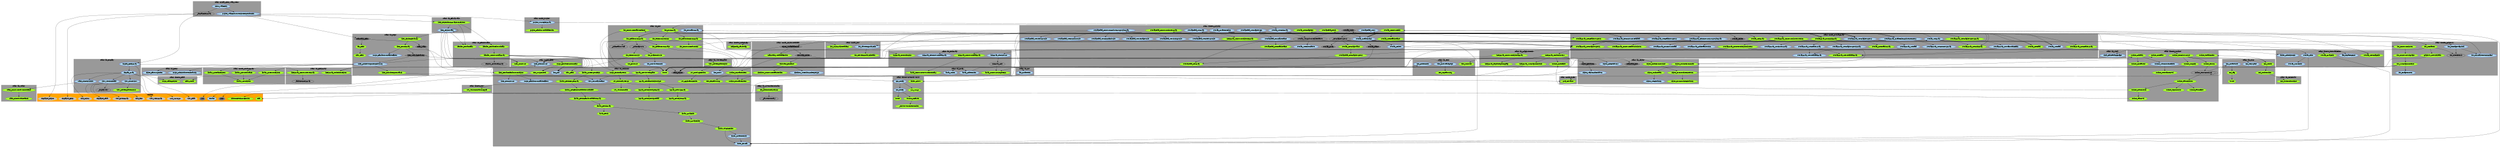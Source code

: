 digraph "dot_FromArray" {	graph [		clusterrank="true"		size="31.2500,31.2500"	];		subgraph "pf" {		node [];			n54 [label="_displayView" URL="_displayView%2Cpf%2Cstack+%22lib_Display%22%2C1"];		n120 [label="dot_CheckResult" URL="dot_CheckResult%2Cpf%2Cstack+%22libOPN_GraphViz%22%2C1"];		n163 [label="_GetGraphProperty" URL="_GetGraphProperty%2Cpf%2Cstack+%22libOPN_Overlay%22%2C1"];	}		subgraph "pc" {		node [];			n15 [label="_AddGraphSize" URL="_AddGraphSize%2Cpc%2Cstack+%22lib_Dot%22%2C1"];		n203 [label="_parseDictionary" URL="_parseDictionary%2Cpc%2Cstack+%22lib_LiveCodeDictionary%22%2C1"];		n249 [label="_addToDepKeyArray" URL="_addToDepKeyArray%2Cpc%2Cstack+%22lib_HkeyArray%22%2C1"];		n113 [label="linkArray_Add" URL="linkArray_Add%2Cpc%2Cstack+%22lib_LinkArray%22%2C1"];		n132 [label="overlay_SetAndStoreFileRelative" URL="overlay_SetAndStoreFileRelative%2Cpc%2Cstack+%22libOPN_Overlay%22%2C1"];		n110 [label="_displayHkeyArray" URL="_displayHkeyArray%2Cpc%2Cstack+%22Global_Hkey_Walk_Menu%22%2C1"];		n13 [label="_AddHeaderStuff" URL="_AddHeaderStuff%2Cpc%2Cstack+%22lib_Dot%22%2C1"];		n92 [label="outline_ToXMLRecurse" URL="outline_ToXMLRecurse%2Cpc%2Cstack+%22libOPN_Outline%22%2C1"];		n247 [label="handler_AddToCallArray" URL="handler_AddToCallArray%2Cpc%2Cstack+%22lib_HandlerCalls%22%2C1"];	}		subgraph "s" {		node [fillcolor="grey", style="filled", color="white"];			n234 [label="displayed_Object" URL="displayed_Object%2Cs%2CMissing%2C1"];		n188 [label="tree_SortType" URL="tree_SortType%2Cs%2CMissing%2C1"];		n125 [label="view_Data" URL="view_Data%2Cs%2CMissing%2C1"];		n53 [label="view_MenuArray" URL="view_MenuArray%2Cs%2CMissing%2C1"];		n187 [label="title_Colour" URL="title_Colour%2Cs%2CMissing%2C1"];		n197 [label="title_Text" URL="title_Text%2Cs%2CMissing%2C1"];		n52 [label="displayed_Data" URL="displayed_Data%2Cs%2CMissing%2C1"];		n235 [label="displayed_Hkey" URL="displayed_Hkey%2Cs%2CMissing%2C1"];		n55 [label="view_EventArray" URL="view_EventArray%2Cs%2CMissing%2C1"];	}		subgraph "g" {		node [fillcolor="grey50", style="filled", color="white"];			n7 [label="object_Hierarchy" URL="object_Hierarchy%2Cg%2Cstack+%22lib_Object%22%2C1"];		n134 [label="overlay_Style" URL="overlay_Style%2Cg%2Cstack+%22libOPN_Overlay%22%2C1"];		n232 [label="overlay_Array" URL="overlay_Array%2Cg%2Cstack+%22libOPN_Overlay%22%2C1"];		n37 [label="textStack_Folder" URL="textStack_Folder%2Cg%2Cstack+%22model_ObjectMetadata%22%2C1"];		n77 [label="object_MetaDataFolder" URL="object_MetaDataFolder%2Cg%2Cstack+%22model_ObjectMetadata%22%2C1"];		n140 [label="mainstack_Hash" URL="mainstack_Hash%2Cg%2Cstack+%22lib_Deps%22%2C1"];		n221 [label="overlay_Name" URL="overlay_Name%2Cg%2Cstack+%22libOPN_Overlay%22%2C1"];		n135 [label="hkey_SearchHierarchy" URL="hkey_SearchHierarchy%2Cg%2Cstack+%22lib_Deps%22%2C1"];		n196 [label="uRIP" URL="uRIP%2Cg%2CMissing%2C1"];		n76 [label="overlay_Folder" URL="overlay_Folder%2Cg%2Cstack+%22model_OverlayArray%22%2C1"];		n39 [label="stack_Object" URL="stack_Object%2Cg%2Cstack+%22lib_Common%22%2C1"];		n96 [label="rect" URL="rect%2Cg%2CMissing%2C1"];		n40 [label="mainstack_File" URL="mainstack_File%2Cg%2Cstack+%22lib_Object%22%2C1"];		n141 [label="main_Stack" URL="main_Stack%2Cg%2Cstack+%22lib_Deps%22%2C1"];	}		subgraph "c" {		node [fillcolor="LightBlue", style="filled", color="Blue"];			n122 [label="display_HKeyArray" URL="display_HKeyArray%2Cc%2Cstack+%22lib_Display%22%2C1"];		n182 [label="dot_EscapeQuotes" URL="dot_EscapeQuotes%2Cc%2Cstack+%22libOPN_GraphViz%22%2C1"];		n72 [label="overlayArray_SetGraphProperty" URL="overlayArray_SetGraphProperty%2Cc%2Cstack+%22model_OverlayArray%22%2C1"];		n149 [label="dot_NormalizeArray" URL="dot_NormalizeArray%2Cc%2Cstack+%22lib_Dot%22%2C1"];		n160 [label="project_StoreHkeyArray" URL="project_StoreHkeyArray%2Cc%2Cstack+%22model_Project%22%2C1"];		n74 [label="overlayArray_CreateFilesAndSetGeometry" URL="overlayArray_CreateFilesAndSetGeometry%2Cc%2Cstack+%22model_OverlayArray%22%2C1"];		n138 [label="script_HandlerFromTableOffsets" URL="script_HandlerFromTableOffsets%2Cc%2Cstack+%22lib_Common%22%2C1"];		n210 [label="shell_BashParamEscape" URL="shell_BashParamEscape%2Cc%2Cstack+%22lib_Shell%22%2C1"];		n151 [label="overlayArray_SetClusterArray" URL="overlayArray_SetClusterArray%2Cc%2Cstack+%22model_OverlayArray%22%2C1"];		n31 [label="folder_Format" URL="folder_Format%2Cc%2Cstack+%22lib_Common%22%2C1"];		n256 [label="overlayData_SetMessageStyle" URL="overlayData_SetMessageStyle%2Cc%2Cstack+%22libOPN_Overlay%22%2C1"];		n162 [label="overlay_SetFileRelative" URL="overlay_SetFileRelative%2Cc%2Cstack+%22libOPN_Overlay%22%2C1"];		n68 [label="file_ReplaceHome" URL="file_ReplaceHome%2Cc%2Cstack+%22libOPN_TextStackFiles%22%2C1"];		n112 [label="overlayData_SetGraphProps" URL="overlayData_SetGraphProps%2Cc%2Cstack+%22libOPN_Overlay%22%2C1"];		n146 [label="dot_ConvertToInches" URL="dot_ConvertToInches%2Cc%2Cstack+%22lib_Dot%22%2C1"];		n154 [label="overlayArray_DeconstructData" URL="overlayArray_DeconstructData%2Cc%2Cstack+%22model_OverlayArray%22%2C1"];		n121 [label="dot_NormalizeDotCommand" URL="dot_NormalizeDotCommand%2Cc%2Cstack+%22libOPN_GraphViz%22%2C1"];		n71 [label="overlayArray_SetHeaderProperty" URL="overlayArray_SetHeaderProperty%2Cc%2Cstack+%22model_OverlayArray%22%2C1"];		n237 [label="line_Insert" URL="line_Insert%2Cc%2Cstack+%22lib_Common%22%2C1"];		n82 [label="hkey_Deconstruct" URL="hkey_Deconstruct%2Cc%2Cstack+%22model_Hkey%22%2C1"];		n117 [label="view_NormalizeName" URL="view_NormalizeName%2Cc%2Cstack+%22lib_Common%22%2C1"];		n229 [label="xml_TidySpace" URL="xml_TidySpace%2Cc%2Cstack+%22lib_XML%22%2C1"];		n178 [label="overlay_SetArray" URL="overlay_SetArray%2Cc%2Cstack+%22model_OverlayArray%22%2C1"];		n12 [label="overlayArray_DeconstructMetadata" URL="overlayArray_DeconstructMetadata%2Cc%2Cstack+%22model_OverlayArray%22%2C1"];		n139 [label="opn_Notify" URL="opn_Notify%2Cc%2Cstack+%22Rescue+Livecode+World%22%2C1"];		n36 [label="line_AddToIndex" URL="line_AddToIndex%2Cc%2Cstack+%22lib_Text%22%2C1"];		n144 [label="overlayArray_SetGeometryArray" URL="overlayArray_SetGeometryArray%2Cc%2Cstack+%22model_OverlayArray%22%2C1"];		n180 [label="linkArray_IdConstruct" URL="linkArray_IdConstruct%2Cc%2Cstack+%22lib_LinkArray%22%2C1"];		n253 [label="overlayData_SetMissingStyle" URL="overlayData_SetMissingStyle%2Cc%2Cstack+%22libOPN_Overlay%22%2C1"];		n136 [label="script_HandlerFromTableOffsets" URL="script_HandlerFromTableOffsets%2Cc%2Cstack+%22lib_Deps%22%2C1"];		n152 [label="overlayArray_SetData" URL="overlayArray_SetData%2Cc%2Cstack+%22model_OverlayArray%22%2C1"];		n6 [label="object_SetHierarchy" URL="object_SetHierarchy%2Cc%2Cstack+%22lib_Object%22%2C1"];		n219 [label="object_FastStripIndex" URL="object_FastStripIndex%2Cc%2Cstack+%22lib_Hkey%22%2C1"];		n87 [label="text_InsertParagraph" URL="text_InsertParagraph%2Cc%2Cstack+%22lib_Text%22%2C1"];		n255 [label="overlayData_SetGetPropStyle" URL="overlayData_SetGetPropStyle%2Cc%2Cstack+%22libOPN_Overlay%22%2C1"];		n130 [label="file_CreateText" URL="file_CreateText%2Cc%2Cstack+%22lib_Git%22%2C1"];		n67 [label="overlay_CreateGraph" URL="overlay_CreateGraph%2Cc%2Cstack+%22libOPN_Overlay%22%2C1"];		n161 [label="overlayData_SetArray" URL="overlayData_SetArray%2Cc%2Cstack+%22libOPN_Overlay%22%2C1"];		n175 [label="folder_CreateNested" URL="folder_CreateNested%2Cc%2Cstack+%22lib_Common%22%2C1"];		n243 [label="overlayData_Store" URL="overlayData_Store%2Cc%2Cstack+%22libOPN_Overlay%22%2C1"];		n104 [label="hkey_ObjectWalk" URL="hkey_ObjectWalk%2Cc%2Cstack+%22lib_HarrayWalk%22%2C1"];		n51 [label="view_SetCloneData" URL="view_SetCloneData%2Cc%2Cstack+%22lib_Display%22%2C1"];		n69 [label="overlay_Delete" URL="overlay_Delete%2Cc%2Cstack+%22libOPN_Overlay%22%2C1"];		n143 [label="extract" URL="extract%2Cc%2CMissing%2C1"];		n102 [label="line_Add" URL="line_Add%2Cc%2Cstack+%22lib_Common%22%2C1"];		n93 [label="xml_CreateTree" URL="xml_CreateTree%2Cc%2Cstack+%22lib_XML%22%2C1"];		n119 [label="dot_DoImageMapShell" URL="dot_DoImageMapShell%2Cc%2Cstack+%22libOPN_GraphViz%22%2C1"];		n155 [label="linkArray_DeconstructDataArray" URL="linkArray_DeconstructDataArray%2Cc%2Cstack+%22lib_LinkArray%22%2C1"];		n148 [label="overlayArray_AddDefaultUnion" URL="overlayArray_AddDefaultUnion%2Cc%2Cstack+%22model_OverlayArray%22%2C1"];		n83 [label="osx_Notify" URL="osx_Notify%2Cc%2Cstack+%22Rescue+Livecode+World%22%2C1"];		n166 [label="overlayArray_DeconstructGroupStyleArray" URL="overlayArray_DeconstructGroupStyleArray%2Cc%2Cstack+%22model_OverlayArray%22%2C1"];		n17 [label="overlayArray_SetMetadataArray" URL="overlayArray_SetMetadataArray%2Cc%2Cstack+%22model_OverlayArray%22%2C1"];		n215 [label="script_AddLibrariesToHierarchy" URL="script_AddLibrariesToHierarchy%2Cc%2Cstack+%22lib_Hkey%22%2C1"];		n246 [label="folder_AddObjectBit" URL="folder_AddObjectBit%2Cc%2Cstack+%22libOPN_TextStackFiles%22%2C1"];		n8 [label="object_MaybeAddBehavior" URL="object_MaybeAddBehavior%2Cc%2Cstack+%22lib_Object%22%2C1"];		n179 [label="overlay_SetData" URL="overlay_SetData%2Cc%2Cstack+%22model_OverlayArray%22%2C1"];		n185 [label="checkout_SetFolderAndRepotype" URL="checkout_SetFolderAndRepotype%2Cc%2Cstack+%22model_ObjectMetadata%22%2C1"];		n35 [label="array_AddToIndex" URL="array_AddToIndex%2Cc%2Cstack+%22lib_Array%22%2C1"];		n123 [label="display_Array" URL="display_Array%2Cc%2Cstack+%22lib_Display%22%2C1"];		n252 [label="overlayData_SetSetPropStyle" URL="overlayData_SetSetPropStyle%2Cc%2Cstack+%22libOPN_Overlay%22%2C1"];		n137 [label="hkey_Deconstruct" URL="hkey_Deconstruct%2Cc%2Cstack+%22lib_Common%22%2C1"];		n153 [label="overlayData_ConstructAndSetGroupStyleArray" URL="overlayData_ConstructAndSetGroupStyleArray%2Cc%2Cstack+%22libOPN_Overlay%22%2C1"];		n23 [label="outline_SetChildrenOffsets" URL="outline_SetChildrenOffsets%2Cc%2Cstack+%22libOPN_Outline%22%2C1"];		n189 [label="view_CloneShow" URL="view_CloneShow%2Cc%2Cstack+%22lib_Display%22%2C1"];		n109 [label="menu_WalkHkey" URL="menu_WalkHkey%2Cc%2Cstack+%22Global_Hkey_Walk_Menu%22%2C1"];		n254 [label="overlayData_SetFunctionStyle" URL="overlayData_SetFunctionStyle%2Cc%2Cstack+%22libOPN_Overlay%22%2C1"];		n217 [label="object_AddBehaviors" URL="object_AddBehaviors%2Cc%2Cstack+%22lib_Object%22%2C1"];		n225 [label="overlay_Files" URL="overlay_Files%2Cc%2Cstack+%22libOPN_TextStackFiles%22%2C1"];		n126 [label="overlayData_NormalizeName" URL="overlayData_NormalizeName%2Cc%2Cstack+%22libOPN_Overlay%22%2C1"];		n150 [label="overlayArray_SetGraphPropertyArray" URL="overlayArray_SetGraphPropertyArray%2Cc%2Cstack+%22model_OverlayArray%22%2C1"];		n257 [label="overlayData_SetCommandStyle" URL="overlayData_SetCommandStyle%2Cc%2Cstack+%22libOPN_Overlay%22%2C1"];		n156 [label="array_Union" URL="array_Union%2Cc%2Cstack+%22lib_Array%22%2C1"];		n133 [label="dot_SaveTemporaryFile" URL="dot_SaveTemporaryFile%2Cc%2Cstack+%22model_Dot%22%2C1"];		n190 [label="stack_CloneInvisible" URL="stack_CloneInvisible%2Cc%2Cstack+%22lib_Display%22%2C1"];		n231 [label="overlay_ShortFiles" URL="overlay_ShortFiles%2Cc%2Cstack+%22libOPN_TextStackFiles%22%2C1"];		n214 [label="hkey_AddDevelopmentHierarchy" URL="hkey_AddDevelopmentHierarchy%2Cc%2Cstack+%22lib_Deps%22%2C1"];		n16 [label="overlayArray_SetHeaderArray" URL="overlayArray_SetHeaderArray%2Cc%2Cstack+%22model_OverlayArray%22%2C1"];		n111 [label="project_WalkAndStoreObjectDependencies" URL="project_WalkAndStoreObjectDependencies%2Cc%2Cstack+%22Global_Hkey_Walk_Menu%22%2C1"];		n128 [label="overlay_CreateDotFiles" URL="overlay_CreateDotFiles%2Cc%2Cstack+%22libOPN_Overlay%22%2C1"];		n91 [label="overlayArray_SetMainStackHash" URL="overlayArray_SetMainStackHash%2Cc%2Cstack+%22model_OverlayArray%22%2C1"];		n78 [label="overlay_SetLinkArray" URL="overlay_SetLinkArray%2Cc%2Cstack+%22libOPN_Overlay%22%2C1"];	}		subgraph "f" {		node [fillcolor="GreenYellow", style="filled", color="Green4"];			n251 [label="stack_ClonedStackNames" URL="stack_ClonedStackNames%2Cf%2Cstack+%22lib_Stack%22%2C1"];		n47 [label="char" URL="char%2Cf%2CMissing%2C1"];		n63 [label="overlay_GetArray" URL="overlay_GetArray%2Cf%2Cstack+%22model_OverlayArray%22%2C1"];		n218 [label="hkey_IncludeDepsInSearch" URL="hkey_IncludeDepsInSearch%2Cf%2Cstack+%22lib_Deps%22%2C1"];		n195 [label="pref_GetValue" URL="pref_GetValue%2Cf%2Cstack+%22model_Prefs%22%2C1"];		n171 [label="rev_GetPluginFolder" URL="rev_GetPluginFolder%2Cf%2Cstack+%22lib_Common%22%2C1"];		n20 [label="library_FetchArray" URL="library_FetchArray%2Cf%2Cstack+%22lib_Common%22%2C1"];		n207 [label="handler_ConstructCallArray" URL="handler_ConstructCallArray%2Cf%2Cstack+%22lib_HandlerCalls%22%2C1"];		n81 [label="hKeyArray_ConstructObjectIdArray" URL="hKeyArray_ConstructObjectIdArray%2Cf%2Cstack+%22lib_GraphVizTools%22%2C1"];		n108 [label="outline_ToXML" URL="outline_ToXML%2Cf%2Cstack+%22libOPN_Outline%22%2C1"];		n65 [label="overlay_GetData" URL="overlay_GetData%2Cf%2Cstack+%22model_OverlayArray%22%2C1"];		n240 [label="text_Merge" URL="text_Merge%2Cf%2Cstack+%22Rescue+Livecode+World%22%2C1"];		n228 [label="hKeyArray_NodeIdsInObject" URL="hKeyArray_NodeIdsInObject%2Cf%2Cstack+%22lib_HkeyArray%22%2C1"];		n50 [label="dot_StyleArrayToParams" URL="dot_StyleArrayToParams%2Cf%2Cstack+%22model_Dot%22%2C1"];		n216 [label="library_ListFrontObjects" URL="library_ListFrontObjects%2Cf%2Cstack+%22model_LibraryArray%22%2C1"];		n106 [label="handler_ExtractCalls" URL="handler_ExtractCalls%2Cf%2Cstack+%22lib_HandlerCalls%22%2C1"];		n97 [label="dot_BboxSize" URL="dot_BboxSize%2Cf%2Cstack+%22lib_Dot%22%2C1"];		n226 [label="mainstack_MetadataFolder" URL="mainstack_MetadataFolder%2Cf%2Cstack+%22model_ObjectMetadata%22%2C1"];		n145 [label="dot_GraphInchSize" URL="dot_GraphInchSize%2Cf%2Cstack+%22lib_Dot%22%2C1"];		n238 [label="hArray_GetObjectTypeArray" URL="hArray_GetObjectTypeArray%2Cf%2Cstack+%22lib_Common%22%2C1"];		n88 [label="hKeyArray_XmlToClusters" URL="hKeyArray_XmlToClusters%2Cf%2Cstack+%22lib_GraphVizTools%22%2C1"];		n181 [label="linkArray_ConstructDataArray" URL="linkArray_ConstructDataArray%2Cf%2Cstack+%22lib_LinkArray%22%2C1"];		n5 [label="object_OutlinePath" URL="object_OutlinePath%2Cf%2Cstack+%22lib_Object%22%2C1"];		n168 [label="xml_TreeNodeOutline" URL="xml_TreeNodeOutline%2Cf%2Cstack+%22lib_XmlExtras%22%2C1"];		n25 [label="outline_IncreaseIndent" URL="outline_IncreaseIndent%2Cf%2Cstack+%22lib_Common%22%2C1"];		n172 [label="rev_ApplicationFolder" URL="rev_ApplicationFolder%2Cf%2Cstack+%22lib_Common%22%2C1"];		n248 [label="sha1_Hash" URL="sha1_Hash%2Cf%2Cstack+%22lib_Common%22%2C1"];		n157 [label="overlay_GetGraphValue" URL="overlay_GetGraphValue%2Cf%2Cstack+%22libOPN_Overlay%22%2C1"];		n3 [label="library_FetchForgetArray" URL="library_FetchForgetArray%2Cf%2Cstack+%22lib_Common%22%2C1"];		n58 [label="xml_Nodes" URL="xml_Nodes%2Cf%2Cstack+%22lib_XML%22%2C1"];		n66 [label="overlayData_Fetch" URL="overlayData_Fetch%2Cf%2Cstack+%22libOPN_Overlay%22%2C1"];		n209 [label="rev_DictionaryTerms" URL="rev_DictionaryTerms%2Cf%2Cstack+%22lib_Common%22%2C1"];		n114 [label="array_ConstructSimpleKeys" URL="array_ConstructSimpleKeys%2Cf%2Cstack+%22lib_Array%22%2C1"];		n191 [label="overlayArray_DotNestedObjectClusters" URL="overlayArray_DotNestedObjectClusters%2Cf%2Cstack+%22model_OverlayArray%22%2C1"];		n242 [label="rev_VersionIsLaterOrEqual" URL="rev_VersionIsLaterOrEqual%2Cf%2Cstack+%22libOPN_Rev%22%2C1"];		n105 [label="hkey_ExtractHandlerFromObject" URL="hkey_ExtractHandlerFromObject%2Cf%2Cstack+%22lib_Common%22%2C1"];		n230 [label="outline_Simplify" URL="outline_Simplify%2Cf%2Cstack+%22libOPN_Outline%22%2C1"];		n164 [label="xml_Tag" URL="xml_Tag%2Cf%2Cstack+%22lib_XML%22%2C1"];		n11 [label="dot_HeaderFromArray" URL="dot_HeaderFromArray%2Cf%2Cstack+%22lib_Dot%22%2C1"];		n29 [label="hKeyArray_ConstructObjectIDArray" URL="hKeyArray_ConstructObjectIDArray%2Cf%2Cstack+%22libOPN_Overlay%22%2C1"];		n213 [label="dot_NewTemporaryFilePath" URL="dot_NewTemporaryFilePath%2Cf%2Cstack+%22model_Dot%22%2C1"];		n244 [label="overlay_ConstructFile" URL="overlay_ConstructFile%2Cf%2Cstack+%22libOPN_Overlay%22%2C1"];		n103 [label="text_StripQuoted" URL="text_StripQuoted%2Cf%2Cstack+%22lib_Common%22%2C1"];		n127 [label="overlayData_GetDefaultName" URL="overlayData_GetDefaultName%2Cf%2Cstack+%22libOPN_Overlay%22%2C1"];		n34 [label="outline_TabLevel" URL="outline_TabLevel%2Cf%2Cstack+%22libOPN_Outline%22%2C1"];		n90 [label="hKeyArray_ReplaceOpeningTag" URL="hKeyArray_ReplaceOpeningTag%2Cf%2Cstack+%22lib_GraphVizTools%22%2C1"];		n42 [label="overlayArray_GetHeaderProperty" URL="overlayArray_GetHeaderProperty%2Cf%2Cstack+%22model_OverlayArray%22%2C1"];		n26 [label="outline_DecreaseIndent" URL="outline_DecreaseIndent%2Cf%2Cstack+%22lib_Common%22%2C1"];		n198 [label="view_GetTemplateControl" URL="view_GetTemplateControl%2Cf%2Cstack+%22lib_Display%22%2C1"];		n118 [label="array_Fetch" URL="array_Fetch%2Cf%2Cstack+%22lib_Common%22%2C1"];		n84 [label="kwote" URL="kwote%2Cf%2Cstack+%22Rescue+Livecode+World%22%2C1"];		n48 [label="dot_ConstructDefaultDefLine" URL="dot_ConstructDefaultDefLine%2Cf%2Cstack+%22lib_Dot%22%2C1"];		n176 [label="outline_LinePath" URL="outline_LinePath%2Cf%2Cstack+%22libOPN_Outline%22%2C1"];		n204 [label="outline_AddPath" URL="outline_AddPath%2Cf%2Cstack+%22libOPN_Outline%22%2C1"];		n167 [label="dot_ConstructDefSection" URL="dot_ConstructDefSection%2Cf%2Cstack+%22lib_Dot%22%2C1"];		n14 [label="dot_HeaderFromArrays" URL="dot_HeaderFromArrays%2Cf%2Cstack+%22lib_Dot%22%2C1"];		n241 [label="rev_VersionIsLater" URL="rev_VersionIsLater%2Cf%2Cstack+%22lib_Common%22%2C1"];		n101 [label="script_ExtractFunctionCalls" URL="script_ExtractFunctionCalls%2Cf%2Cstack+%22model_Hkey%22%2C1"];		n227 [label="math_IsOdd" URL="math_IsOdd%2Cf%2Cstack+%22libOPN_Data%22%2C1"];		n124 [label="hkeyArray_ConstructTreeArray" URL="hkeyArray_ConstructTreeArray%2Cf%2Cstack+%22lib_HkeyArray%22%2C1"];		n89 [label="hKeyArray_SubGraphContents" URL="hKeyArray_SubGraphContents%2Cf%2Cstack+%22lib_GraphVizTools%22%2C1"];		n45 [label="linkArray_DotNodeLinks" URL="linkArray_DotNodeLinks%2Cf%2Cstack+%22lib_LinkArray%22%2C1"];		n30 [label="overlay_ArrayFile" URL="overlay_ArrayFile%2Cf%2Cstack+%22libOPN_TextStackFiles%22%2C1"];		n22 [label="dot_SubGraphContents" URL="dot_SubGraphContents%2Cf%2Cstack+%22libOPN_GraphViz%22%2C1"];		n173 [label="project_HandlerMetadataFolder" URL="project_HandlerMetadataFolder%2Cf%2Cstack+%22model_Project%22%2C1"];		n194 [label="graphViz_GetShellPath" URL="graphViz_GetShellPath%2Cf%2Cstack+%22libOPN_GraphViz%22%2C1"];		n158 [label="overlayData_GetGraphProperty" URL="overlayData_GetGraphProperty%2Cf%2Cstack+%22libOPN_Overlay%22%2C1"];		n206 [label="handler_ExtractFilteredCalls" URL="handler_ExtractFilteredCalls%2Cf%2Cstack+%22lib_HandlerCalls%22%2C1"];		n115 [label="hArray_GetViewTemplate" URL="hArray_GetViewTemplate%2Cf%2Cstack+%22lib_Common%22%2C1"];		n192 [label="outline_ToXmlStructure" URL="outline_ToXmlStructure%2Cf%2Cstack+%22libOPN_Outline%22%2C1"];		n95 [label="dot_RectFromSize" URL="dot_RectFromSize%2Cf%2Cstack+%22lib_Dot%22%2C1"];		n200 [label="outline_TopChildren" URL="outline_TopChildren%2Cf%2Cstack+%22libOPN_Outline%22%2C1"];		n224 [label="folder_Above" URL="folder_Above%2Cf%2Cstack+%22Rescue+Livecode+World%22%2C1"];		n212 [label="library_ListForgetHkeys" URL="library_ListForgetHkeys%2Cf%2Cstack+%22lib_Common%22%2C1"];		n10 [label="library_ArrayFolder" URL="library_ArrayFolder%2Cf%2Cstack+%22lib_Common%22%2C1"];		n245 [label="overlay_GetDefaultName" URL="overlay_GetDefaultName%2Cf%2Cstack+%22libOPN_Overlay%22%2C1"];		n33 [label="outline_LineOffset" URL="outline_LineOffset%2Cf%2Cstack+%22lib_GraphVizTools%22%2C1"];		n57 [label="object_FromOutlineLineNum" URL="object_FromOutlineLineNum%2Cf%2Cstack+%22lib_Object%22%2C1"];		n222 [label="hArray_GetUripArray" URL="hArray_GetUripArray%2Cf%2Cstack+%22lib_Common%22%2C1"];		n43 [label="overlayArray_ConstructClusterSection" URL="overlayArray_ConstructClusterSection%2Cf%2Cstack+%22model_OverlayArray%22%2C1"];		n27 [label="text_RepeatString" URL="text_RepeatString%2Cf%2Cstack+%22lib_Common%22%2C1"];		n199 [label="outline_PathOffset" URL="outline_PathOffset%2Cf%2Cstack+%22libOPN_Outline%22%2C1"];		n250 [label="stack_ConstructNewCloneName" URL="stack_ConstructNewCloneName%2Cf%2Cstack+%22lib_Stack%22%2C1"];		n1 [label="version_IsEarlier" URL="version_IsEarlier%2Cf%2Cstack+%22Rescue+Livecode+World%22%2C1"];		n60 [label="xml_NodeOutline" URL="xml_NodeOutline%2Cf%2Cstack+%22lib_XML%22%2C1"];		n85 [label="file_Hash" URL="file_Hash%2Cf%2Cstack+%22lib_Deps%22%2C1"];		n99 [label="hkey_FindInHierarchy" URL="hkey_FindInHierarchy%2Cf%2Cstack+%22lib_Deps%22%2C1"];		n19 [label="library_FetchHandlerDatabaseArray" URL="library_FetchHandlerDatabaseArray%2Cf%2Cstack+%22lib_Common%22%2C1"];		n21 [label="dot_ConstructSubgraph" URL="dot_ConstructSubgraph%2Cf%2Cstack+%22libOPN_GraphViz%22%2C1"];		n49 [label="kwote" URL="kwote%2Cf%2Cstack+%22lib_Common%22%2C1"];		n70 [label="overlayArray_FromLinkArray" URL="overlayArray_FromLinkArray%2Cf%2Cstack+%22model_OverlayArray%22%2C1"];		n236 [label="outline_LineParent" URL="outline_LineParent%2Cf%2Cstack+%22libOPN_Outline%22%2C1"];		n177 [label="object_FromOutlineHierarchy" URL="object_FromOutlineHierarchy%2Cf%2Cstack+%22lib_Object%22%2C1"];		n205 [label="overlayArray_ConstructFlatSubCluster" URL="overlayArray_ConstructFlatSubCluster%2Cf%2Cstack+%22model_OverlayArray%22%2C1"];		n129 [label="dot_UnFlatten" URL="dot_UnFlatten%2Cf%2Cstack+%22libOPN_GraphViz%22%2C1"];		n79 [label="overlayArray_GetGraphPropertyArray" URL="overlayArray_GetGraphPropertyArray%2Cf%2Cstack+%22model_OverlayArray%22%2C1"];		n220 [label="library_ListUsedStacks" URL="library_ListUsedStacks%2Cf%2Cstack+%22model_LibraryArray%22%2C1"];		n183 [label="array_ConstructReverseDictionary" URL="array_ConstructReverseDictionary%2Cf%2Cstack+%22lib_Array%22%2C1"];		n46 [label="dot_TextFromSections" URL="dot_TextFromSections%2Cf%2Cstack+%22lib_Dot%22%2C1"];		n62 [label="overlay_GetCmapFile" URL="overlay_GetCmapFile%2Cf%2Cstack+%22libOPN_TextStackFiles%22%2C1"];		n73 [label="overlayArray_GetGraphProperty" URL="overlayArray_GetGraphProperty%2Cf%2Cstack+%22model_OverlayArray%22%2C1"];		n170 [label="library_ListObjects" URL="library_ListObjects%2Cf%2Cstack+%22model_LibraryArray%22%2C1"];		n80 [label="overlayArray_GetHeaderArray" URL="overlayArray_GetHeaderArray%2Cf%2Cstack+%22model_OverlayArray%22%2C1"];		n131 [label="overlayArray_GetLinkArray" URL="overlayArray_GetLinkArray%2Cf%2Cstack+%22model_OverlayArray%22%2C1"];		n159 [label="hkey_DependencyArrayFromObjects" URL="hkey_DependencyArrayFromObjects%2Cf%2Cstack+%22lib_HarrayWalk%22%2C1"];		n64 [label="overlayData_GetArray" URL="overlayData_GetArray%2Cf%2Cstack+%22libOPN_Overlay%22%2C1"];		n75 [label="dot_ConstructCluster" URL="dot_ConstructCluster%2Cf%2Cstack+%22libOPN_GraphViz%22%2C1"];		n233 [label="text_RepeatString" URL="text_RepeatString%2Cf%2Cstack+%22lib_Text%22%2C1"];		n116 [label="hArray_GetNamedObjectType" URL="hArray_GetNamedObjectType%2Cf%2Cstack+%22lib_Common%22%2C1"];		n193 [label="object_OutlineFromIndex" URL="object_OutlineFromIndex%2Cf%2Cstack+%22lib_Object%22%2C1"];		n107 [label="hkey_Construct" URL="hkey_Construct%2Cf%2Cstack+%22model_Hkey%22%2C1"];		n38 [label="textStack_FindRoot" URL="textStack_FindRoot%2Cf%2Cstack+%22model_ObjectMetadata%22%2C1"];		n94 [label="outline_PathChildren" URL="outline_PathChildren%2Cf%2Cstack+%22libOPN_Outline%22%2C1"];		n201 [label="ide_GetDictionaryTerms" URL="ide_GetDictionaryTerms%2Cf%2Cstack+%22lib_LiveCodeDictionary%22%2C1"];		n142 [label="imagemap_ParseMap" URL="imagemap_ParseMap%2Cf%2Cstack+%22libOPN_ImageMap%22%2C1"];		n211 [label="text_IsQuoted" URL="text_IsQuoted%2Cf%2Cstack+%22lib_Text%22%2C1"];		n239 [label="hArray_GetObjectTypeData" URL="hArray_GetObjectTypeData%2Cf%2Cstack+%22lib_Common%22%2C1"];		n186 [label="script_CallingObject" URL="script_CallingObject%2Cf%2Cstack+%22libOPN_Data%22%2C1"];		n4 [label="library_GetHandlerDatabaseMetadata" URL="library_GetHandlerDatabaseMetadata%2Cf%2Cstack+%22lib_Common%22%2C1"];		n32 [label="outline_GetChildren" URL="outline_GetChildren%2Cf%2Cstack+%22libOPN_Outline%22%2C1"];		n56 [label="object_IndexFromOutline" URL="object_IndexFromOutline%2Cf%2Cstack+%22lib_Object%22%2C1"];		n169 [label="library_ListBackObjects" URL="library_ListBackObjects%2Cf%2Cstack+%22model_LibraryArray%22%2C1"];		n24 [label="outline_NextSameLevel" URL="outline_NextSameLevel%2Cf%2Cstack+%22libOPN_Outline%22%2C1"];		n44 [label="dot_DefSectionFromArray" URL="dot_DefSectionFromArray%2Cf%2Cstack+%22lib_Dot%22%2C1"];		n223 [label="hArray_GetObjectArray" URL="hArray_GetObjectArray%2Cf%2Cstack+%22lib_Common%22%2C1"];		n2 [label="_convertVersionToNumber" URL="_convertVersionToNumber%2Cf%2Cstack+%22Rescue+Livecode+World%22%2C1"];		n59 [label="outline_ToPathIndex" URL="outline_ToPathIndex%2Cf%2Cstack+%22libOPN_Outline%22%2C1"];		n61 [label="overlay_GetCmapText" URL="overlay_GetCmapText%2Cf%2Cstack+%22libOPN_Overlay%22%2C1"];		n208 [label="script_DictionaryTerm" URL="script_DictionaryTerm%2Cf%2Cstack+%22lib_Common%22%2C1"];		n86 [label="sha1_Hash" URL="sha1_Hash%2Cf%2Cstack+%22lib_Deps%22%2C1"];		n98 [label="view_GetTemplateObject" URL="view_GetTemplateObject%2Cf%2Cstack+%22lib_ViewTemplate%22%2C1"];		n18 [label="overlayArray_GetMetadataArray" URL="overlayArray_GetMetadataArray%2Cf%2Cstack+%22model_OverlayArray%22%2C1"];		n174 [label="library_PluginFolder" URL="library_PluginFolder%2Cf%2Cstack+%22lib_Common%22%2C1"];		n202 [label="ideDocsFetchLCSEntries" URL="ideDocsFetchLCSEntries%2Cf%2CMissing%2C1"];		n165 [label="kwote" URL="kwote%2Cf%2Cstack+%22lib_XML%22%2C1"];		n28 [label="overlayData_ConstructClusterArray" URL="overlayData_ConstructClusterArray%2Cf%2Cstack+%22libOPN_Overlay%22%2C1"];		n9 [label="library_ArrayFile" URL="library_ArrayFile%2Cf%2Cstack+%22lib_Common%22%2C1"];		n100 [label="hkey_FoundArray" URL="hkey_FoundArray%2Cf%2Cstack+%22lib_Deps%22%2C1"];		n184 [label="checkout_ConstructDefaultFolder" URL="checkout_ConstructDefaultFolder%2Cf%2Cstack+%22model_ObjectMetadata%22%2C1"];		n41 [label="dot_FromArray" URL="dot_FromArray%2Cf%2Cstack+%22lib_Dot%22%2C1"];		n147 [label="overlay_GetDefaultArray" URL="overlay_GetDefaultArray%2Cf%2Cstack+%22model_OverlayArray%22%2C1"];	}		subgraph cluster1 {			label="Missing";			style=filled;			color=red;			fillcolor=orange;					n47; n234; n188; n125; n196; n53; n143; n187; n197; n52; n96; n235; n202; n55	}	subgraph cluster2 {			label="stack \"Global_Hkey_Walk_Menu\"";			style=filled;			color=grey60;			fillcolor=grey60;					n110; n109; n111	}	subgraph cluster3 {			label="stack \"lib_Array\"";			style=filled;			color=grey60;			fillcolor=grey60;					n114; n35; n183; n156	}	subgraph cluster4 {			label="stack \"lib_Common\"";			style=filled;			color=grey60;			fillcolor=grey60;					n171; n20; n138; n238; n31; n25; n172; n248; n3; n209; n105; n103; n26; n118; n237; n117; n241; n175; n115; n39; n212; n10; n102; n222; n27; n19; n49; n137; n116; n239; n4; n223; n208; n174; n9	}	subgraph cluster5 {			label="stack \"lib_Deps\"";			style=filled;			color=grey60;			fillcolor=grey60;					n218; n140; n135; n136; n85; n99; n86; n141; n214; n100	}	subgraph cluster6 {			label="stack \"lib_Display\"";			style=filled;			color=grey60;			fillcolor=grey60;					n122; n54; n198; n51; n123; n189; n190	}	subgraph cluster7 {			label="stack \"lib_Dot\"";			style=filled;			color=grey60;			fillcolor=grey60;					n149; n15; n97; n145; n11; n146; n48; n167; n14; n95; n46; n13; n44; n41	}	subgraph cluster8 {			label="stack \"lib_Git\"";			style=filled;			color=grey60;			fillcolor=grey60;					n130	}	subgraph cluster9 {			label="stack \"lib_GraphVizTools\"";			style=filled;			color=grey60;			fillcolor=grey60;					n81; n88; n90; n89; n33	}	subgraph cluster10 {			label="stack \"lib_HandlerCalls\"";			style=filled;			color=grey60;			fillcolor=grey60;					n207; n106; n206; n247	}	subgraph cluster11 {			label="stack \"lib_HarrayWalk\"";			style=filled;			color=grey60;			fillcolor=grey60;					n104; n159	}	subgraph cluster12 {			label="stack \"lib_Hkey\"";			style=filled;			color=grey60;			fillcolor=grey60;					n219; n215	}	subgraph cluster13 {			label="stack \"lib_HkeyArray\"";			style=filled;			color=grey60;			fillcolor=grey60;					n228; n124; n249	}	subgraph cluster14 {			label="stack \"lib_LinkArray\"";			style=filled;			color=grey60;			fillcolor=grey60;					n181; n180; n45; n113; n155	}	subgraph cluster15 {			label="stack \"lib_LiveCodeDictionary\"";			style=filled;			color=grey60;			fillcolor=grey60;					n203; n201	}	subgraph cluster16 {			label="stack \"lib_Object\"";			style=filled;			color=grey60;			fillcolor=grey60;					n7; n5; n6; n57; n177; n8; n40; n217; n193; n56	}	subgraph cluster17 {			label="stack \"lib_Shell\"";			style=filled;			color=grey60;			fillcolor=grey60;					n210	}	subgraph cluster18 {			label="stack \"lib_Stack\"";			style=filled;			color=grey60;			fillcolor=grey60;					n251; n250	}	subgraph cluster19 {			label="stack \"lib_Text\"";			style=filled;			color=grey60;			fillcolor=grey60;					n36; n87; n233; n211	}	subgraph cluster20 {			label="stack \"lib_ViewTemplate\"";			style=filled;			color=grey60;			fillcolor=grey60;					n98	}	subgraph cluster21 {			label="stack \"lib_XML\"";			style=filled;			color=grey60;			fillcolor=grey60;					n58; n164; n229; n93; n60; n165	}	subgraph cluster22 {			label="stack \"lib_XmlExtras\"";			style=filled;			color=grey60;			fillcolor=grey60;					n168	}	subgraph cluster23 {			label="stack \"libOPN_Data\"";			style=filled;			color=grey60;			fillcolor=grey60;					n227; n186	}	subgraph cluster24 {			label="stack \"libOPN_GraphViz\"";			style=filled;			color=grey60;			fillcolor=grey60;					n182; n121; n22; n194; n119; n120; n21; n129; n75	}	subgraph cluster25 {			label="stack \"libOPN_ImageMap\"";			style=filled;			color=grey60;			fillcolor=grey60;					n142	}	subgraph cluster26 {			label="stack \"libOPN_Outline\"";			style=filled;			color=grey60;			fillcolor=grey60;					n108; n230; n34; n176; n204; n192; n200; n199; n236; n23; n94; n32; n92; n24; n59	}	subgraph cluster27 {			label="stack \"libOPN_Overlay\"";			style=filled;			color=grey60;			fillcolor=grey60;					n134; n232; n256; n157; n66; n162; n29; n112; n244; n127; n221; n253; n255; n158; n67; n161; n243; n69; n245; n132; n252; n153; n254; n64; n126; n257; n61; n163; n28; n128; n78	}	subgraph cluster28 {			label="stack \"libOPN_Rev\"";			style=filled;			color=grey60;			fillcolor=grey60;					n242	}	subgraph cluster29 {			label="stack \"libOPN_TextStackFiles\"";			style=filled;			color=grey60;			fillcolor=grey60;					n68; n30; n246; n62; n225; n231	}	subgraph cluster30 {			label="stack \"model_Dot\"";			style=filled;			color=grey60;			fillcolor=grey60;					n50; n213; n133	}	subgraph cluster31 {			label="stack \"model_Hkey\"";			style=filled;			color=grey60;			fillcolor=grey60;					n82; n101; n107	}	subgraph cluster32 {			label="stack \"model_LibraryArray\"";			style=filled;			color=grey60;			fillcolor=grey60;					n216; n220; n170; n169	}	subgraph cluster33 {			label="stack \"model_ObjectMetadata\"";			style=filled;			color=grey60;			fillcolor=grey60;					n37; n226; n77; n185; n38; n184	}	subgraph cluster34 {			label="stack \"model_OverlayArray\"";			style=filled;			color=grey60;			fillcolor=grey60;					n63; n72; n65; n74; n151; n191; n42; n154; n71; n178; n12; n144; n152; n76; n43; n148; n70; n205; n166; n17; n179; n79; n73; n80; n131; n150; n18; n16; n91; n147	}	subgraph cluster35 {			label="stack \"model_Prefs\"";			style=filled;			color=grey60;			fillcolor=grey60;					n195	}	subgraph cluster36 {			label="stack \"model_Project\"";			style=filled;			color=grey60;			fillcolor=grey60;					n160; n173	}	subgraph cluster37 {			label="stack \"Rescue Livecode World\"";			style=filled;			color=grey60;			fillcolor=grey60;					n240; n84; n139; n224; n1; n83; n2	}		n69 -> n178;	n69 -> n225;	n133 -> n213;	n115 -> n116;	n115 -> n117;	n30 -> n31;	n148 -> n156;	n99 -> n100;	n116 -> n238;	n116 -> n222;	n98 -> n117;	n98 -> n115;	n154 -> n155;	n8 -> n196;	n163 -> n73;	n163 -> n76;	n163 -> n157;	n163 -> n221;	n163 -> n232;	n105 -> n137;	n105 -> n138;	n105 -> n139;	n9 -> n10;	n104 -> n104;	n104 -> n82;	n104 -> n35;	n104 -> n99;	n104 -> n105;	n104 -> n106;	n104 -> n107;	n126 -> n127;	n161 -> n126;	n157 -> n158;	n175 -> n31;	n124 -> n249;	n158 -> n73;	n158 -> n64;	n78 -> n67;	n78 -> n79;	n78 -> n80;	n4 -> n19;	n40 -> n39;	n101 -> n102;	n101 -> n103;	n123 -> n186;	n123 -> n187;	n123 -> n188;	n123 -> n51;	n123 -> n189;	n123 -> n190;	n221 -> n39;	n19 -> n20;	n5 -> n6;	n194 -> n195;	n41 -> n42;	n41 -> n43;	n41 -> n44;	n41 -> n45;	n41 -> n46;	n41 -> n11;	n222 -> n223;	n122 -> n123;	n122 -> n124;	n122 -> n125;	n178 -> n65;	n178 -> n179;	n178 -> n91;	n178 -> n161;	n244 -> n245;	n244 -> n31;	n159 -> n206;	n159 -> n106;	n159 -> n104;	n60 -> n168;	n58 -> n59;	n58 -> n60;	n121 -> n134;	n139 -> n240;	n139 -> n83;	n179 -> n112;	n179 -> n243;	n21 -> n22;	n43 -> n75;	n43 -> n191;	n43 -> n205;	n43 -> n154;	n61 -> n62;	n38 -> n171;	n38 -> n184;	n38 -> n185;	n189 -> n197;	n189 -> n198;	n44 -> n166;	n44 -> n50;	n44 -> n12;	n44 -> n49;	n44 -> n167;	n91 -> n17;	n91 -> n18;	n119 -> n120;	n119 -> n121;	n37 -> n38;	n37 -> n39;	n37 -> n40;	n67 -> n68;	n67 -> n69;	n67 -> n31;	n67 -> n70;	n67 -> n71;	n67 -> n72;	n67 -> n63;	n67 -> n73;	n67 -> n74;	n36 -> n102;	n93 -> n164;	n35 -> n36;	n65 -> n66;	n65 -> n30;	n92 -> n92;	n92 -> n93;	n92 -> n94;	n77 -> n39;	n77 -> n37;	n77 -> n226;	n214 -> n215;	n214 -> n169;	n214 -> n216;	n214 -> n217;	n214 -> n218;	n214 -> n219;	n214 -> n220;	n169 -> n170;	n76 -> n77;	n50 -> n49;	n75 -> n21;	n212 -> n3;	n230 -> n114;	n109 -> n110;	n109 -> n111;	n207 -> n103;	n207 -> n208;	n207 -> n101;	n207 -> n102;	n207 -> n212;	n207 -> n247;	n207 -> n248;	n74 -> n142;	n74 -> n61;	n74 -> n143;	n74 -> n128;	n74 -> n131;	n74 -> n144;	n74 -> n73;	n204 -> n236;	n204 -> n23;	n204 -> n237;	n130 -> n224;	n108 -> n92;	n152 -> n180;	n152 -> n181;	n87 -> n233;	n205 -> n48;	n210 -> n211;	n129 -> n210;	n129 -> n194;	n129 -> n120;	n80 -> n18;	n171 -> n172;	n153 -> n252;	n153 -> n253;	n153 -> n82;	n153 -> n254;	n153 -> n255;	n153 -> n256;	n153 -> n257;	n128 -> n129;	n128 -> n41;	n128 -> n130;	n128 -> n119;	n128 -> n131;	n128 -> n72;	n128 -> n73;	n128 -> n132;	n128 -> n133;	n81 -> n82;	n110 -> n234;	n110 -> n235;	n110 -> n122;	n181 -> n183;	n57 -> n176;	n57 -> n177;	n225 -> n31;	n225 -> n231;	n127 -> n73;	n111 -> n159;	n111 -> n140;	n111 -> n160;	n180 -> n113;	n56 -> n57;	n83 -> n1;	n83 -> n84;	n226 -> n246;	n174 -> n31;	n174 -> n175;	n112 -> n72;	n201 -> n202;	n201 -> n203;	n113 -> n114;	n25 -> n26;	n25 -> n27;	n160 -> n78;	n160 -> n173;	n220 -> n170;	n238 -> n239;	n167 -> n49;	n167 -> n166;	n22 -> n25;	n22 -> n182;	n22 -> n49;	n141 -> n39;	n62 -> n244;	n95 -> n96;	n95 -> n97;	n95 -> n98;	n100 -> n107;	n100 -> n135;	n100 -> n136;	n23 -> n24;	n140 -> n85;	n140 -> n141;	n63 -> n64;	n218 -> n195;	n94 -> n199;	n94 -> n32;	n94 -> n200;	n20 -> n9;	n20 -> n118;	n7 -> n8;	n164 -> n165;	n145 -> n146;	n15 -> n95;	n15 -> n145;	n1 -> n2;	n45 -> n49;	n190 -> n250;	n88 -> n89;	n88 -> n26;	n88 -> n33;	n88 -> n90;	n88 -> n49;	n88 -> n56;	n14 -> n49;	n191 -> n192;	n191 -> n88;	n191 -> n81;	n191 -> n193;	n46 -> n87;	n46 -> n49;	n89 -> n227;	n89 -> n228;	n3 -> n4;	n192 -> n229;	n192 -> n108;	n192 -> n58;	n192 -> n230;	n216 -> n170;	n70 -> n147;	n70 -> n148;	n70 -> n149;	n70 -> n150;	n70 -> n151;	n70 -> n28;	n70 -> n16;	n70 -> n152;	n70 -> n153;	n16 -> n17;	n16 -> n18;	n48 -> n49;	n208 -> n209;	n34 -> n47;	n134 -> n163;	n193 -> n5;	n193 -> n204;	n11 -> n12;	n11 -> n13;	n11 -> n14;	n11 -> n15;	n250 -> n251;	n51 -> n52;	n51 -> n53;	n51 -> n54;	n51 -> n55;	n209 -> n201;	n209 -> n241;	n209 -> n242;	n135 -> n7;	n135 -> n214;	n10 -> n174;	n32 -> n33;	n32 -> n34;	n28 -> n29;	n206 -> n207;	n132 -> n73;	n132 -> n162;	n132 -> n72;	n85 -> n86;	n228 -> n82;	n29 -> n82;}